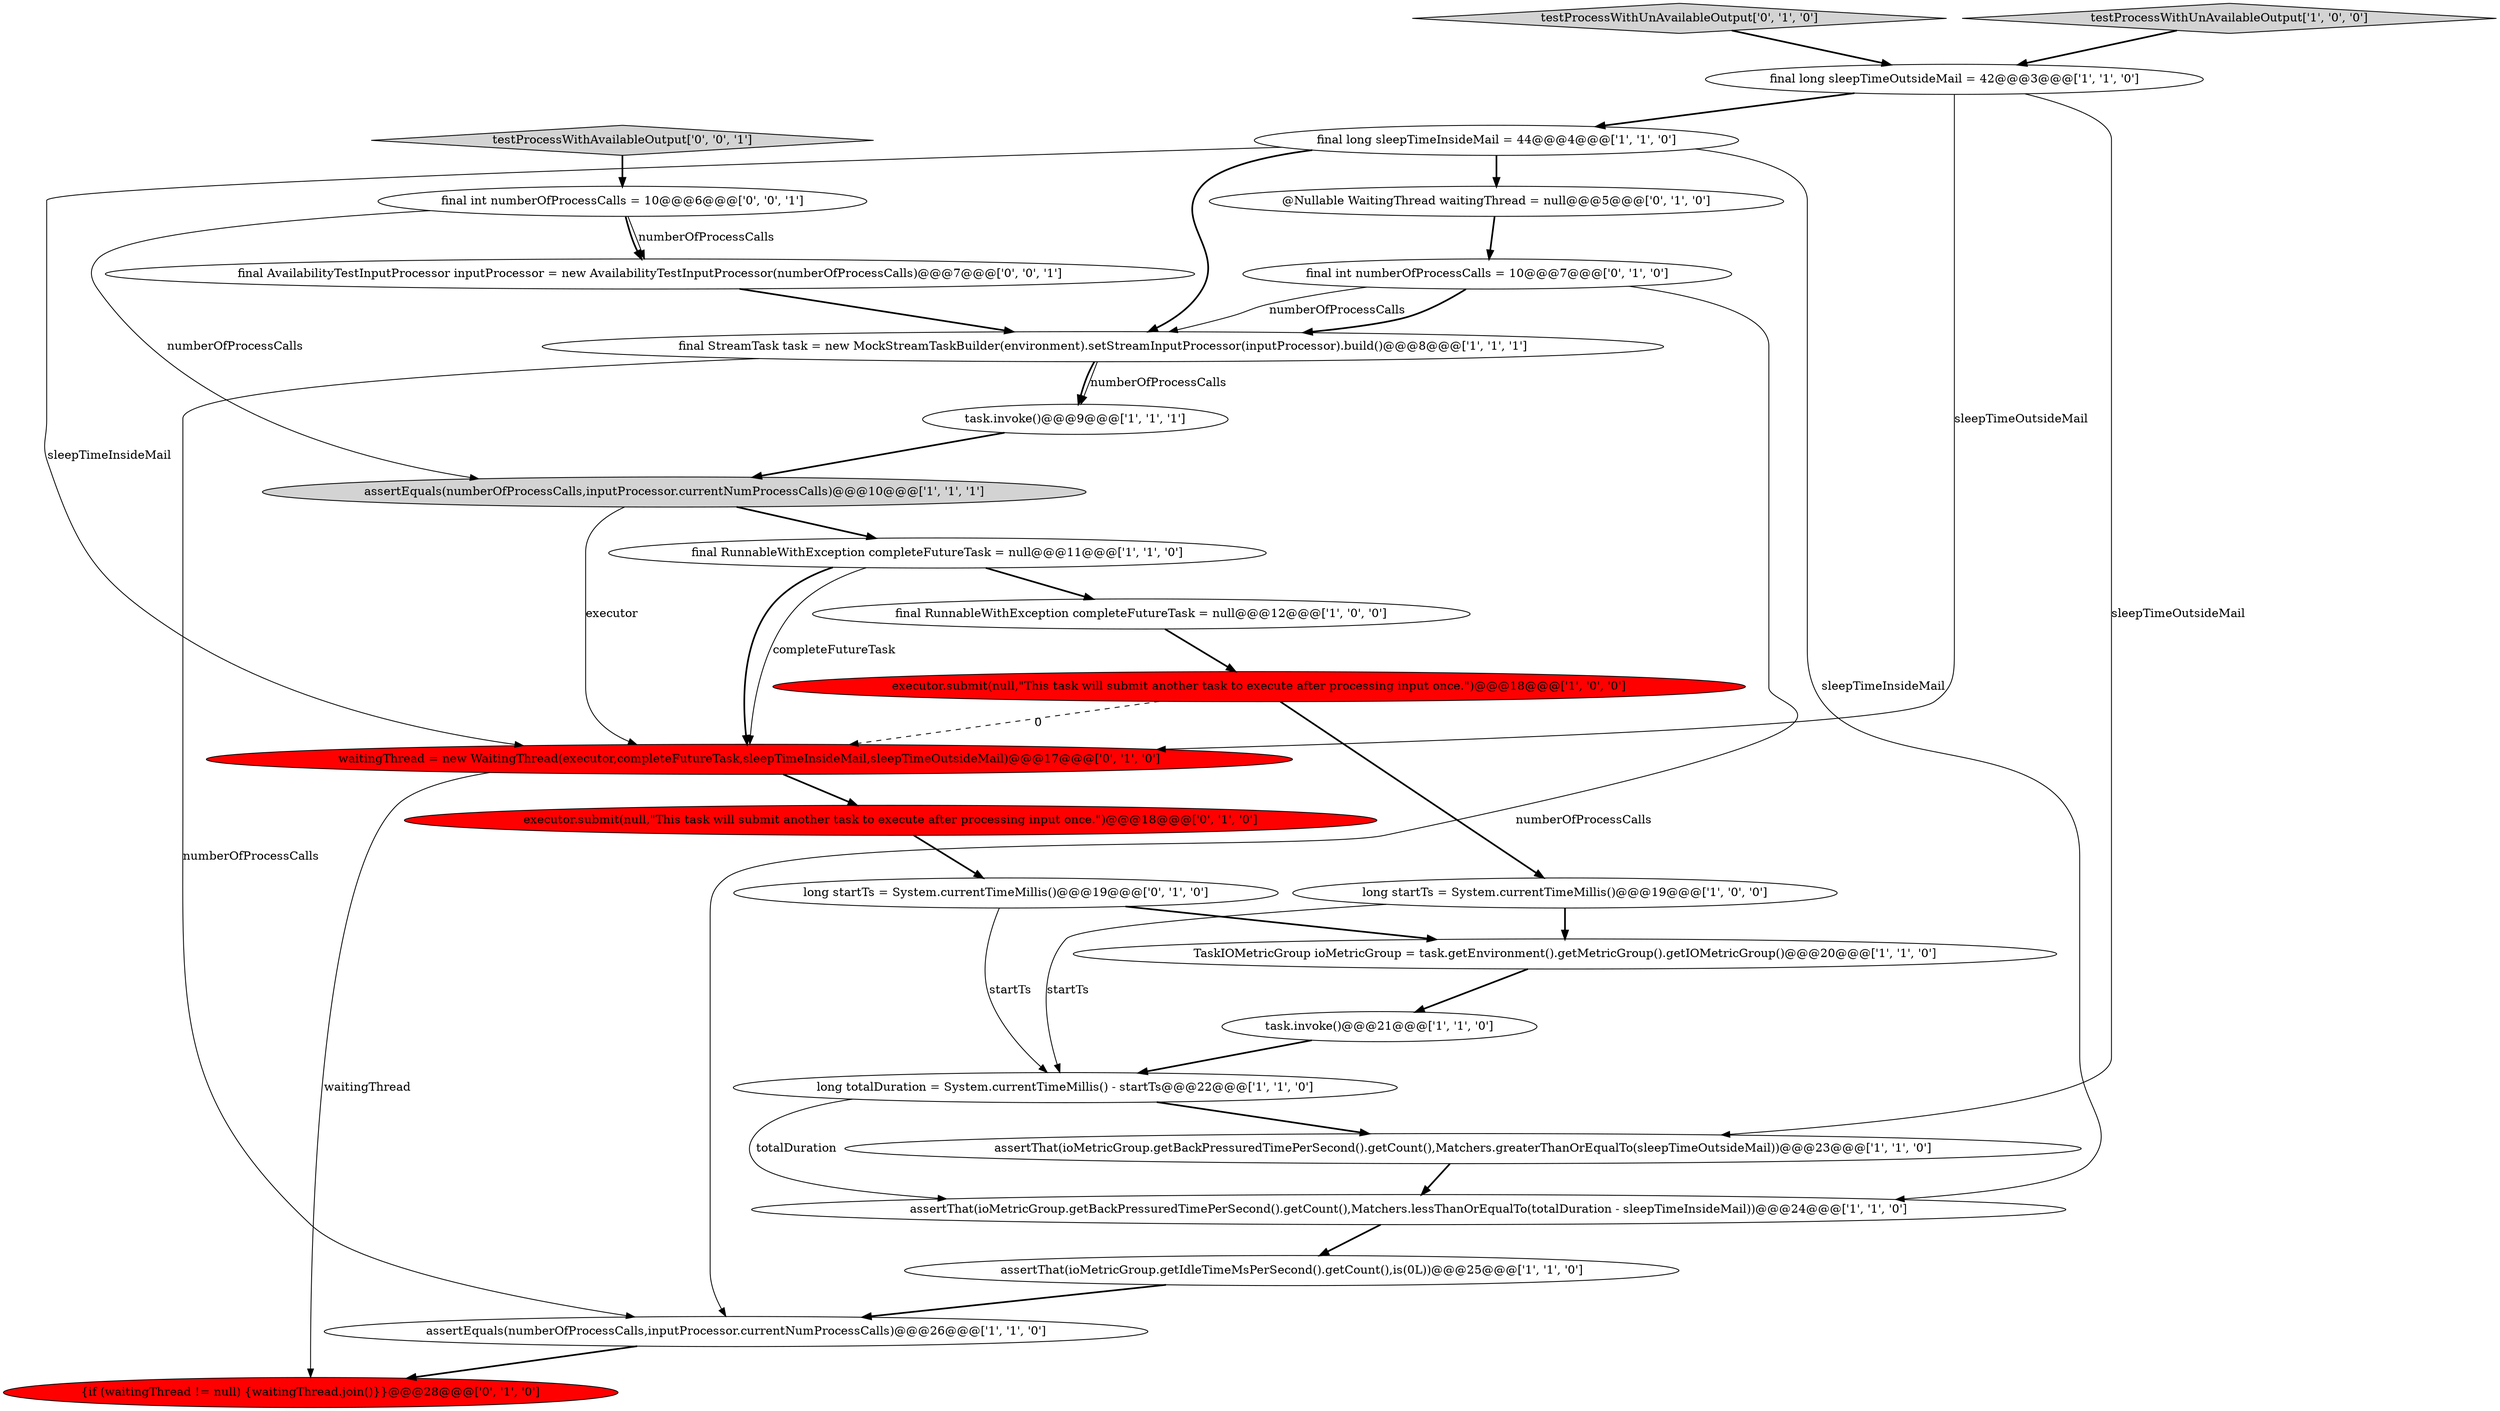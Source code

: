 digraph {
13 [style = filled, label = "final long sleepTimeInsideMail = 44@@@4@@@['1', '1', '0']", fillcolor = white, shape = ellipse image = "AAA0AAABBB1BBB"];
12 [style = filled, label = "final long sleepTimeOutsideMail = 42@@@3@@@['1', '1', '0']", fillcolor = white, shape = ellipse image = "AAA0AAABBB1BBB"];
8 [style = filled, label = "assertEquals(numberOfProcessCalls,inputProcessor.currentNumProcessCalls)@@@26@@@['1', '1', '0']", fillcolor = white, shape = ellipse image = "AAA0AAABBB1BBB"];
2 [style = filled, label = "assertThat(ioMetricGroup.getIdleTimeMsPerSecond().getCount(),is(0L))@@@25@@@['1', '1', '0']", fillcolor = white, shape = ellipse image = "AAA0AAABBB1BBB"];
7 [style = filled, label = "final RunnableWithException completeFutureTask = null@@@11@@@['1', '1', '0']", fillcolor = white, shape = ellipse image = "AAA0AAABBB1BBB"];
26 [style = filled, label = "final int numberOfProcessCalls = 10@@@6@@@['0', '0', '1']", fillcolor = white, shape = ellipse image = "AAA0AAABBB3BBB"];
4 [style = filled, label = "TaskIOMetricGroup ioMetricGroup = task.getEnvironment().getMetricGroup().getIOMetricGroup()@@@20@@@['1', '1', '0']", fillcolor = white, shape = ellipse image = "AAA0AAABBB1BBB"];
17 [style = filled, label = "testProcessWithUnAvailableOutput['0', '1', '0']", fillcolor = lightgray, shape = diamond image = "AAA0AAABBB2BBB"];
22 [style = filled, label = "waitingThread = new WaitingThread(executor,completeFutureTask,sleepTimeInsideMail,sleepTimeOutsideMail)@@@17@@@['0', '1', '0']", fillcolor = red, shape = ellipse image = "AAA1AAABBB2BBB"];
14 [style = filled, label = "executor.submit(null,\"This task will submit another task to execute after processing input once.\")@@@18@@@['1', '0', '0']", fillcolor = red, shape = ellipse image = "AAA1AAABBB1BBB"];
9 [style = filled, label = "task.invoke()@@@9@@@['1', '1', '1']", fillcolor = white, shape = ellipse image = "AAA0AAABBB1BBB"];
25 [style = filled, label = "testProcessWithAvailableOutput['0', '0', '1']", fillcolor = lightgray, shape = diamond image = "AAA0AAABBB3BBB"];
1 [style = filled, label = "assertEquals(numberOfProcessCalls,inputProcessor.currentNumProcessCalls)@@@10@@@['1', '1', '1']", fillcolor = lightgray, shape = ellipse image = "AAA0AAABBB1BBB"];
11 [style = filled, label = "assertThat(ioMetricGroup.getBackPressuredTimePerSecond().getCount(),Matchers.greaterThanOrEqualTo(sleepTimeOutsideMail))@@@23@@@['1', '1', '0']", fillcolor = white, shape = ellipse image = "AAA0AAABBB1BBB"];
15 [style = filled, label = "long totalDuration = System.currentTimeMillis() - startTs@@@22@@@['1', '1', '0']", fillcolor = white, shape = ellipse image = "AAA0AAABBB1BBB"];
23 [style = filled, label = "long startTs = System.currentTimeMillis()@@@19@@@['0', '1', '0']", fillcolor = white, shape = ellipse image = "AAA0AAABBB2BBB"];
6 [style = filled, label = "final StreamTask task = new MockStreamTaskBuilder(environment).setStreamInputProcessor(inputProcessor).build()@@@8@@@['1', '1', '1']", fillcolor = white, shape = ellipse image = "AAA0AAABBB1BBB"];
18 [style = filled, label = "executor.submit(null,\"This task will submit another task to execute after processing input once.\")@@@18@@@['0', '1', '0']", fillcolor = red, shape = ellipse image = "AAA1AAABBB2BBB"];
5 [style = filled, label = "testProcessWithUnAvailableOutput['1', '0', '0']", fillcolor = lightgray, shape = diamond image = "AAA0AAABBB1BBB"];
20 [style = filled, label = "final int numberOfProcessCalls = 10@@@7@@@['0', '1', '0']", fillcolor = white, shape = ellipse image = "AAA0AAABBB2BBB"];
0 [style = filled, label = "final RunnableWithException completeFutureTask = null@@@12@@@['1', '0', '0']", fillcolor = white, shape = ellipse image = "AAA0AAABBB1BBB"];
3 [style = filled, label = "long startTs = System.currentTimeMillis()@@@19@@@['1', '0', '0']", fillcolor = white, shape = ellipse image = "AAA0AAABBB1BBB"];
21 [style = filled, label = "@Nullable WaitingThread waitingThread = null@@@5@@@['0', '1', '0']", fillcolor = white, shape = ellipse image = "AAA0AAABBB2BBB"];
24 [style = filled, label = "final AvailabilityTestInputProcessor inputProcessor = new AvailabilityTestInputProcessor(numberOfProcessCalls)@@@7@@@['0', '0', '1']", fillcolor = white, shape = ellipse image = "AAA0AAABBB3BBB"];
16 [style = filled, label = "task.invoke()@@@21@@@['1', '1', '0']", fillcolor = white, shape = ellipse image = "AAA0AAABBB1BBB"];
19 [style = filled, label = "{if (waitingThread != null) {waitingThread.join()}}@@@28@@@['0', '1', '0']", fillcolor = red, shape = ellipse image = "AAA1AAABBB2BBB"];
10 [style = filled, label = "assertThat(ioMetricGroup.getBackPressuredTimePerSecond().getCount(),Matchers.lessThanOrEqualTo(totalDuration - sleepTimeInsideMail))@@@24@@@['1', '1', '0']", fillcolor = white, shape = ellipse image = "AAA0AAABBB1BBB"];
14->3 [style = bold, label=""];
16->15 [style = bold, label=""];
6->9 [style = solid, label="numberOfProcessCalls"];
12->22 [style = solid, label="sleepTimeOutsideMail"];
18->23 [style = bold, label=""];
3->15 [style = solid, label="startTs"];
26->1 [style = solid, label="numberOfProcessCalls"];
22->19 [style = solid, label="waitingThread"];
8->19 [style = bold, label=""];
15->10 [style = solid, label="totalDuration"];
7->22 [style = solid, label="completeFutureTask"];
23->4 [style = bold, label=""];
14->22 [style = dashed, label="0"];
7->0 [style = bold, label=""];
1->22 [style = solid, label="executor"];
20->6 [style = bold, label=""];
26->24 [style = bold, label=""];
1->7 [style = bold, label=""];
3->4 [style = bold, label=""];
6->8 [style = solid, label="numberOfProcessCalls"];
23->15 [style = solid, label="startTs"];
20->6 [style = solid, label="numberOfProcessCalls"];
12->13 [style = bold, label=""];
7->22 [style = bold, label=""];
13->22 [style = solid, label="sleepTimeInsideMail"];
0->14 [style = bold, label=""];
22->18 [style = bold, label=""];
17->12 [style = bold, label=""];
21->20 [style = bold, label=""];
15->11 [style = bold, label=""];
12->11 [style = solid, label="sleepTimeOutsideMail"];
5->12 [style = bold, label=""];
11->10 [style = bold, label=""];
13->10 [style = solid, label="sleepTimeInsideMail"];
20->8 [style = solid, label="numberOfProcessCalls"];
25->26 [style = bold, label=""];
10->2 [style = bold, label=""];
13->6 [style = bold, label=""];
6->9 [style = bold, label=""];
9->1 [style = bold, label=""];
13->21 [style = bold, label=""];
24->6 [style = bold, label=""];
26->24 [style = solid, label="numberOfProcessCalls"];
4->16 [style = bold, label=""];
2->8 [style = bold, label=""];
}
